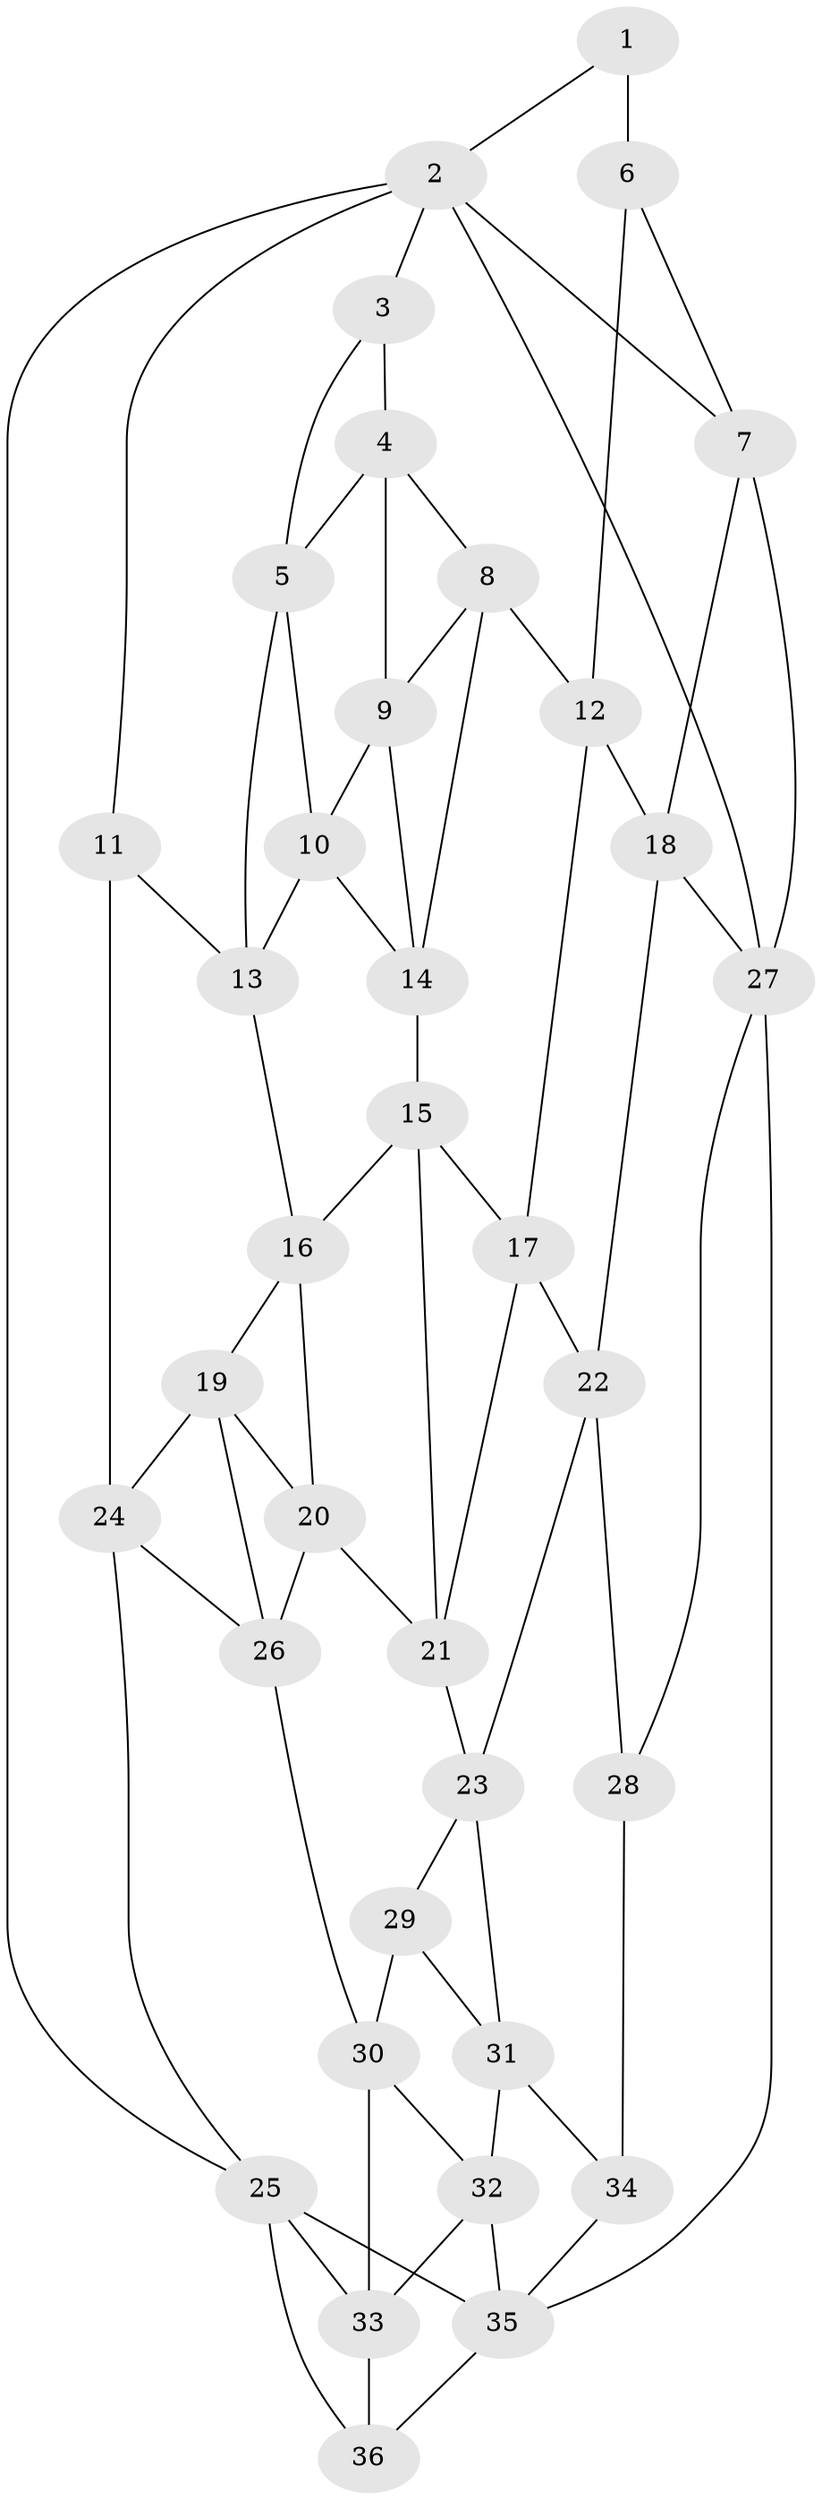 // original degree distribution, {3: 0.028985507246376812, 4: 0.2463768115942029, 6: 0.2028985507246377, 5: 0.5217391304347826}
// Generated by graph-tools (version 1.1) at 2025/27/03/09/25 03:27:17]
// undirected, 36 vertices, 70 edges
graph export_dot {
graph [start="1"]
  node [color=gray90,style=filled];
  1;
  2;
  3;
  4;
  5;
  6;
  7;
  8;
  9;
  10;
  11;
  12;
  13;
  14;
  15;
  16;
  17;
  18;
  19;
  20;
  21;
  22;
  23;
  24;
  25;
  26;
  27;
  28;
  29;
  30;
  31;
  32;
  33;
  34;
  35;
  36;
  1 -- 2 [weight=1.0];
  1 -- 6 [weight=2.0];
  2 -- 3 [weight=1.0];
  2 -- 7 [weight=1.0];
  2 -- 11 [weight=1.0];
  2 -- 25 [weight=1.0];
  2 -- 27 [weight=1.0];
  3 -- 4 [weight=1.0];
  3 -- 5 [weight=1.0];
  4 -- 5 [weight=1.0];
  4 -- 8 [weight=1.0];
  4 -- 9 [weight=1.0];
  5 -- 10 [weight=1.0];
  5 -- 13 [weight=1.0];
  6 -- 7 [weight=1.0];
  6 -- 12 [weight=1.0];
  7 -- 18 [weight=1.0];
  7 -- 27 [weight=1.0];
  8 -- 9 [weight=1.0];
  8 -- 12 [weight=1.0];
  8 -- 14 [weight=1.0];
  9 -- 10 [weight=1.0];
  9 -- 14 [weight=1.0];
  10 -- 13 [weight=1.0];
  10 -- 14 [weight=1.0];
  11 -- 13 [weight=1.0];
  11 -- 24 [weight=1.0];
  12 -- 17 [weight=1.0];
  12 -- 18 [weight=1.0];
  13 -- 16 [weight=1.0];
  14 -- 15 [weight=1.0];
  15 -- 16 [weight=1.0];
  15 -- 17 [weight=1.0];
  15 -- 21 [weight=1.0];
  16 -- 19 [weight=1.0];
  16 -- 20 [weight=1.0];
  17 -- 21 [weight=1.0];
  17 -- 22 [weight=1.0];
  18 -- 22 [weight=1.0];
  18 -- 27 [weight=1.0];
  19 -- 20 [weight=1.0];
  19 -- 24 [weight=1.0];
  19 -- 26 [weight=1.0];
  20 -- 21 [weight=1.0];
  20 -- 26 [weight=1.0];
  21 -- 23 [weight=1.0];
  22 -- 23 [weight=1.0];
  22 -- 28 [weight=1.0];
  23 -- 29 [weight=1.0];
  23 -- 31 [weight=1.0];
  24 -- 25 [weight=1.0];
  24 -- 26 [weight=1.0];
  25 -- 33 [weight=1.0];
  25 -- 35 [weight=1.0];
  25 -- 36 [weight=1.0];
  26 -- 30 [weight=1.0];
  27 -- 28 [weight=1.0];
  27 -- 35 [weight=1.0];
  28 -- 34 [weight=2.0];
  29 -- 30 [weight=1.0];
  29 -- 31 [weight=1.0];
  30 -- 32 [weight=1.0];
  30 -- 33 [weight=1.0];
  31 -- 32 [weight=1.0];
  31 -- 34 [weight=1.0];
  32 -- 33 [weight=1.0];
  32 -- 35 [weight=1.0];
  33 -- 36 [weight=1.0];
  34 -- 35 [weight=1.0];
  35 -- 36 [weight=1.0];
}
